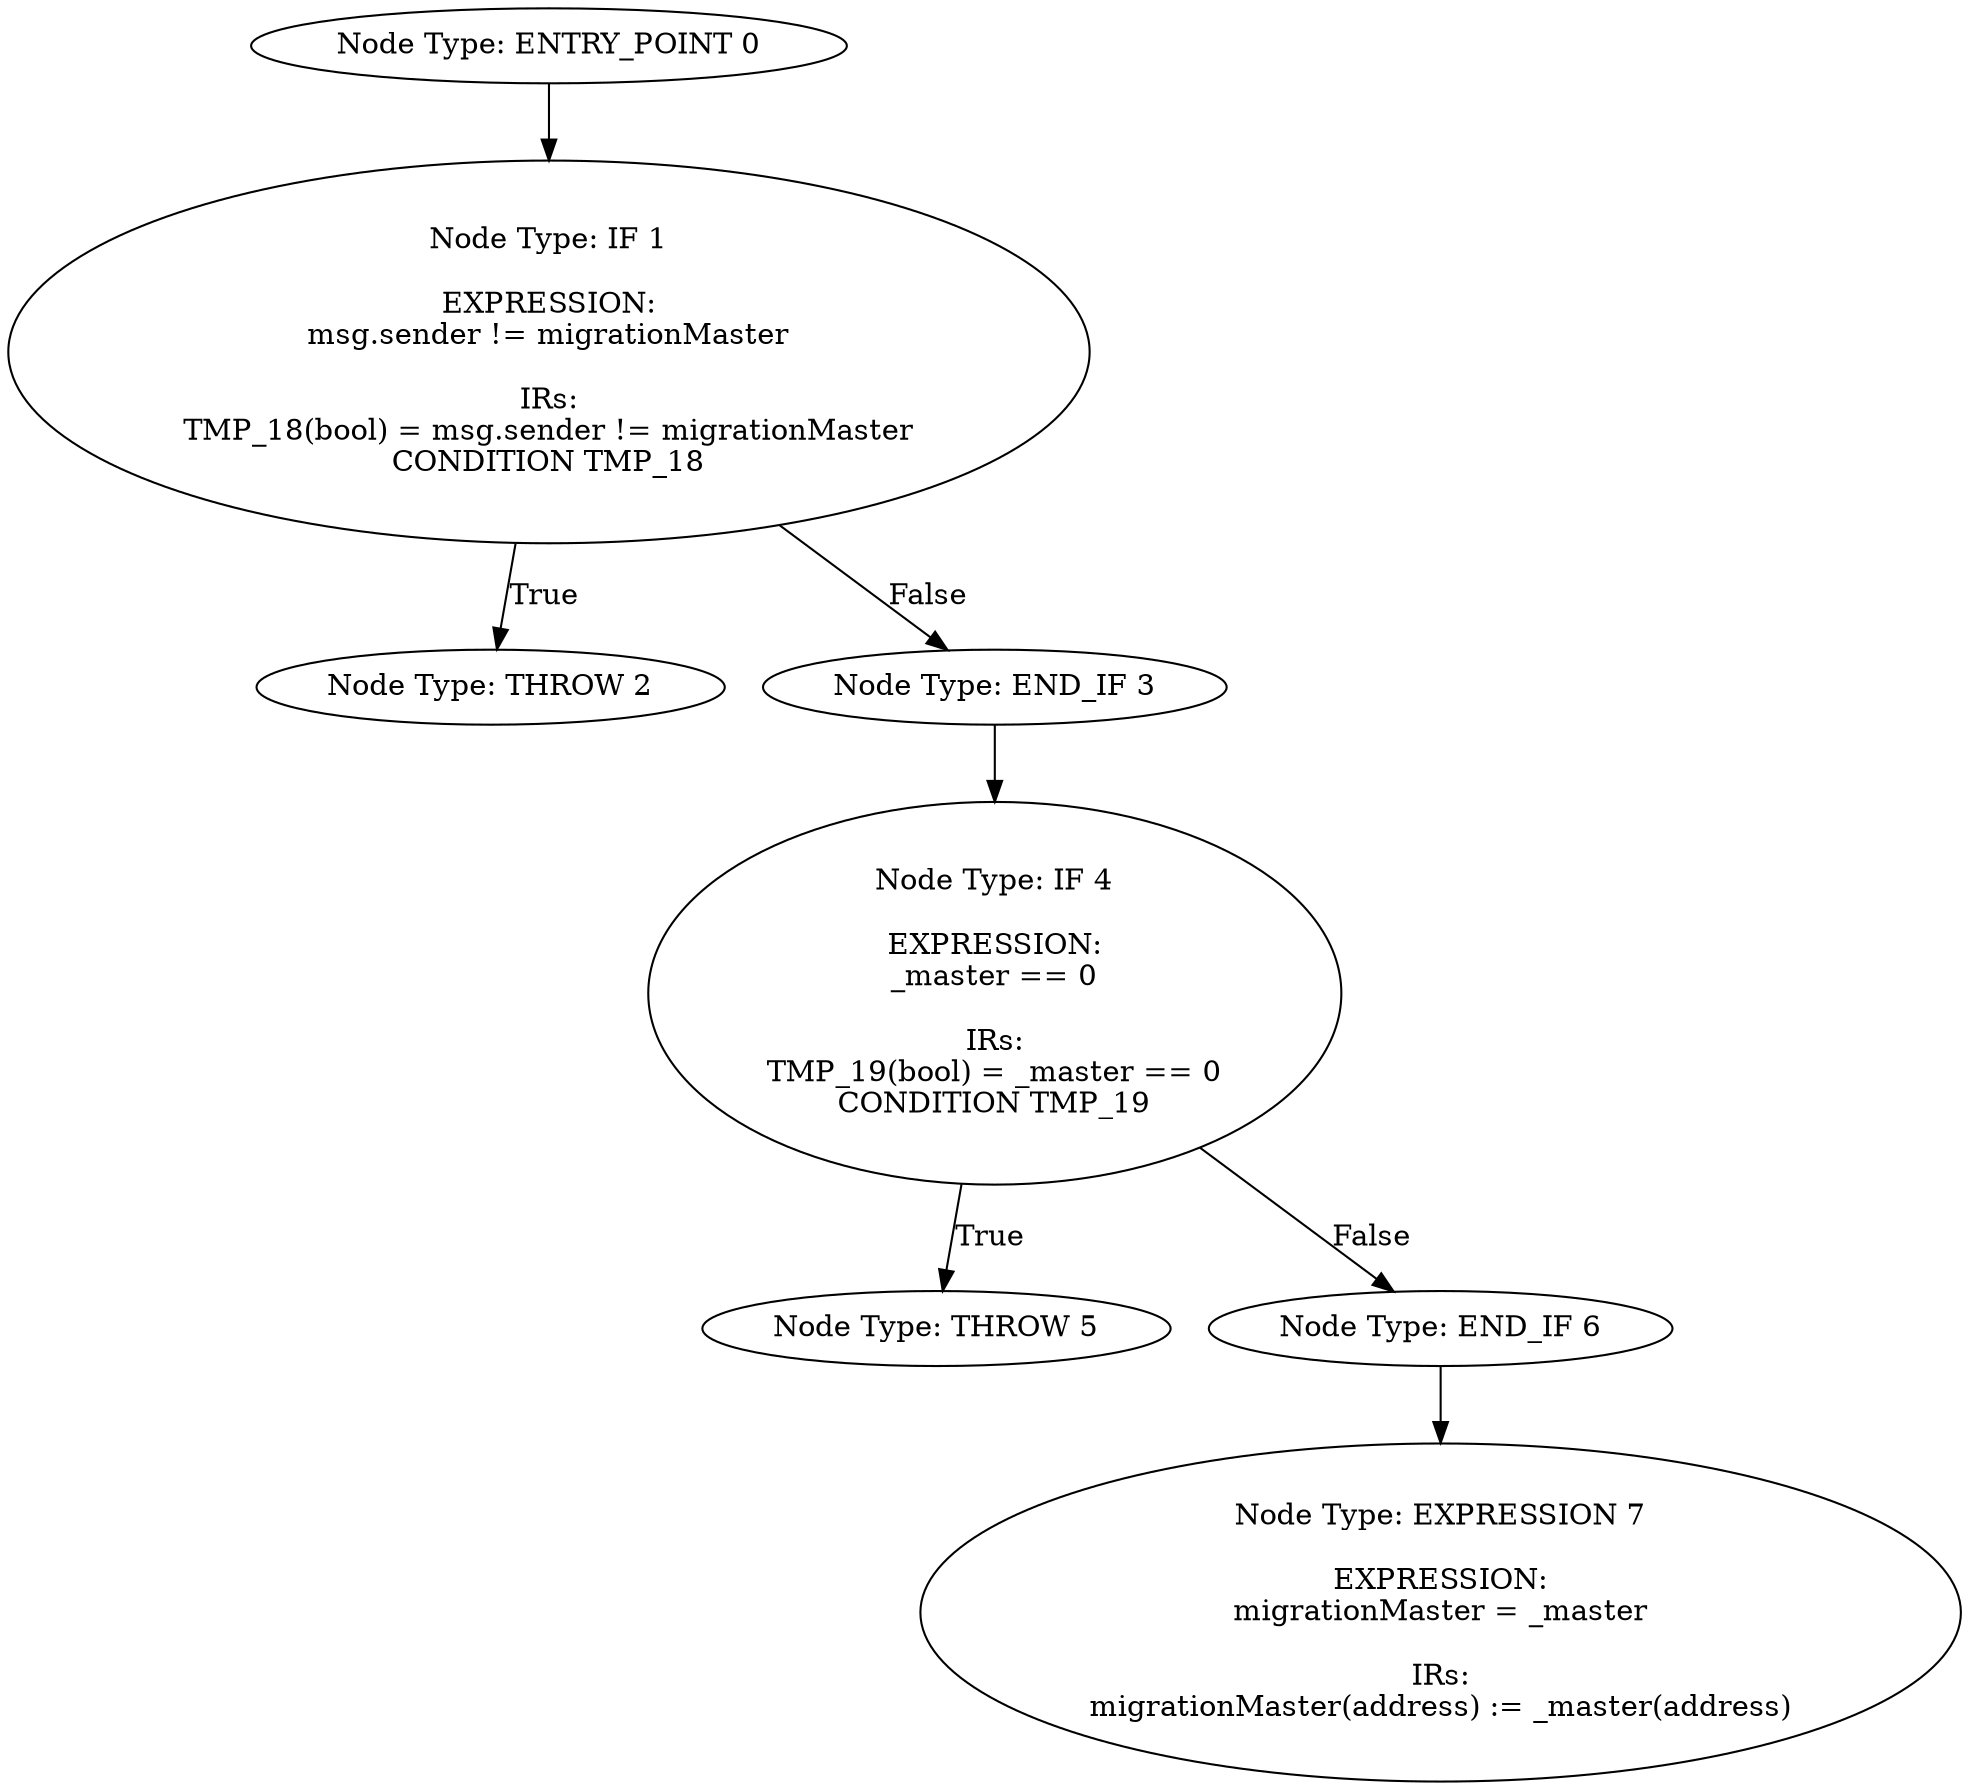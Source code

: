 digraph{
0[label="Node Type: ENTRY_POINT 0
"];
0->1;
1[label="Node Type: IF 1

EXPRESSION:
msg.sender != migrationMaster

IRs:
TMP_18(bool) = msg.sender != migrationMaster
CONDITION TMP_18"];
1->2[label="True"];
1->3[label="False"];
2[label="Node Type: THROW 2
"];
3[label="Node Type: END_IF 3
"];
3->4;
4[label="Node Type: IF 4

EXPRESSION:
_master == 0

IRs:
TMP_19(bool) = _master == 0
CONDITION TMP_19"];
4->5[label="True"];
4->6[label="False"];
5[label="Node Type: THROW 5
"];
6[label="Node Type: END_IF 6
"];
6->7;
7[label="Node Type: EXPRESSION 7

EXPRESSION:
migrationMaster = _master

IRs:
migrationMaster(address) := _master(address)"];
}
